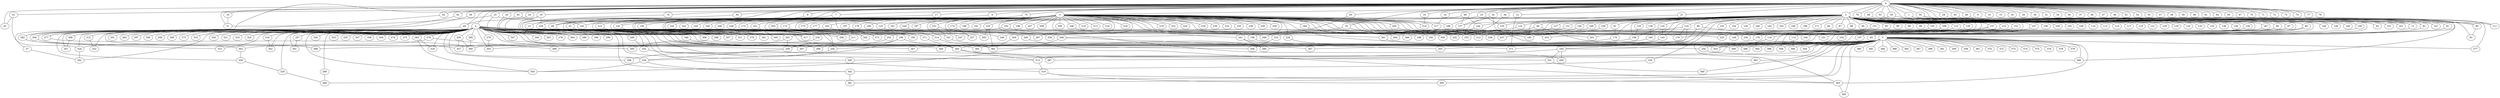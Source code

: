 
graph graphname {
    0 -- 1
0 -- 2
0 -- 3
0 -- 4
0 -- 5
0 -- 6
0 -- 7
0 -- 8
0 -- 9
0 -- 10
0 -- 11
0 -- 12
0 -- 13
0 -- 14
0 -- 15
0 -- 16
0 -- 17
0 -- 18
0 -- 19
0 -- 20
0 -- 21
0 -- 22
0 -- 23
0 -- 24
0 -- 25
0 -- 26
0 -- 27
0 -- 28
0 -- 29
0 -- 30
0 -- 31
0 -- 32
0 -- 33
0 -- 34
0 -- 35
0 -- 36
0 -- 37
0 -- 38
0 -- 39
0 -- 40
0 -- 41
0 -- 42
0 -- 43
0 -- 44
0 -- 45
0 -- 46
0 -- 47
0 -- 48
0 -- 49
0 -- 50
0 -- 51
0 -- 52
0 -- 53
0 -- 54
0 -- 55
0 -- 56
0 -- 57
0 -- 58
0 -- 59
0 -- 60
0 -- 61
0 -- 62
0 -- 63
0 -- 64
0 -- 65
0 -- 66
0 -- 67
0 -- 68
0 -- 69
0 -- 70
0 -- 71
0 -- 72
0 -- 73
0 -- 74
0 -- 75
0 -- 76
0 -- 77
0 -- 78
0 -- 79
0 -- 80
1 -- 81
1 -- 82
1 -- 83
1 -- 11
1 -- 366
2 -- 84
2 -- 85
2 -- 86
2 -- 87
2 -- 88
2 -- 89
2 -- 90
2 -- 91
2 -- 92
2 -- 93
2 -- 94
2 -- 95
2 -- 96
2 -- 97
2 -- 98
2 -- 99
2 -- 100
2 -- 101
2 -- 102
2 -- 103
2 -- 104
2 -- 105
2 -- 106
2 -- 107
2 -- 108
2 -- 109
2 -- 110
2 -- 111
2 -- 112
2 -- 113
2 -- 114
2 -- 115
2 -- 116
2 -- 117
2 -- 118
2 -- 119
2 -- 120
2 -- 121
2 -- 122
2 -- 123
2 -- 124
2 -- 125
2 -- 126
2 -- 127
2 -- 128
2 -- 129
2 -- 130
2 -- 131
2 -- 132
2 -- 133
2 -- 134
2 -- 135
2 -- 136
2 -- 137
2 -- 138
2 -- 139
2 -- 140
2 -- 141
2 -- 142
2 -- 143
2 -- 144
2 -- 145
2 -- 146
2 -- 147
2 -- 148
2 -- 149
2 -- 150
2 -- 151
2 -- 152
2 -- 153
2 -- 154
2 -- 155
2 -- 156
2 -- 157
2 -- 158
2 -- 159
2 -- 160
2 -- 161
2 -- 162
2 -- 163
2 -- 164
2 -- 165
2 -- 166
2 -- 167
2 -- 168
2 -- 169
2 -- 170
2 -- 171
2 -- 336
3 -- 172
3 -- 173
3 -- 174
3 -- 175
3 -- 176
3 -- 177
3 -- 178
3 -- 179
3 -- 180
3 -- 181
3 -- 182
3 -- 183
3 -- 184
3 -- 185
3 -- 186
3 -- 187
3 -- 188
3 -- 189
3 -- 190
3 -- 191
3 -- 192
3 -- 193
3 -- 194
3 -- 195
3 -- 196
3 -- 197
3 -- 198
3 -- 199
3 -- 200
3 -- 201
3 -- 202
3 -- 203
3 -- 204
3 -- 205
3 -- 206
3 -- 207
3 -- 208
3 -- 209
3 -- 210
3 -- 211
3 -- 212
3 -- 213
3 -- 214
3 -- 215
3 -- 216
3 -- 217
3 -- 218
3 -- 219
3 -- 220
3 -- 221
3 -- 222
3 -- 223
3 -- 224
3 -- 225
3 -- 226
3 -- 227
3 -- 228
3 -- 229
3 -- 230
3 -- 231
3 -- 232
3 -- 233
3 -- 234
3 -- 235
3 -- 236
3 -- 237
3 -- 238
3 -- 239
3 -- 240
3 -- 241
3 -- 242
3 -- 243
3 -- 244
3 -- 245
3 -- 246
3 -- 247
3 -- 248
3 -- 249
3 -- 250
3 -- 251
3 -- 252
3 -- 253
3 -- 254
3 -- 255
3 -- 256
3 -- 317
4 -- 257
4 -- 258
4 -- 259
4 -- 260
4 -- 261
4 -- 262
4 -- 263
4 -- 264
4 -- 265
4 -- 266
4 -- 267
4 -- 268
4 -- 269
4 -- 270
4 -- 271
4 -- 272
4 -- 273
4 -- 274
4 -- 275
4 -- 276
4 -- 277
4 -- 278
4 -- 279
4 -- 280
4 -- 281
4 -- 282
4 -- 283
4 -- 284
4 -- 285
4 -- 286
4 -- 287
4 -- 288
4 -- 289
4 -- 290
4 -- 291
4 -- 292
4 -- 293
4 -- 294
4 -- 295
4 -- 296
4 -- 297
4 -- 298
4 -- 299
4 -- 300
4 -- 301
4 -- 302
4 -- 303
4 -- 304
4 -- 305
4 -- 306
4 -- 307
4 -- 308
4 -- 309
4 -- 310
4 -- 311
4 -- 312
4 -- 313
4 -- 314
4 -- 315
4 -- 316
4 -- 317
4 -- 318
4 -- 319
4 -- 320
4 -- 321
4 -- 322
4 -- 323
4 -- 324
4 -- 325
4 -- 326
4 -- 327
4 -- 328
4 -- 329
4 -- 330
4 -- 331
4 -- 332
4 -- 333
4 -- 334
4 -- 335
4 -- 336
4 -- 337
4 -- 338
4 -- 339
4 -- 340
4 -- 341
4 -- 342
4 -- 343
4 -- 344
4 -- 345
4 -- 346
4 -- 347
4 -- 348
4 -- 349
4 -- 350
4 -- 351
4 -- 352
5 -- 384
5 -- 386
5 -- 387
5 -- 388
5 -- 389
5 -- 390
5 -- 385
5 -- 392
5 -- 393
5 -- 394
5 -- 395
5 -- 396
5 -- 397
5 -- 398
5 -- 399
5 -- 391
5 -- 353
5 -- 354
5 -- 355
5 -- 356
5 -- 357
5 -- 358
5 -- 359
5 -- 360
5 -- 361
5 -- 362
5 -- 363
5 -- 364
5 -- 365
5 -- 366
5 -- 367
5 -- 368
5 -- 369
5 -- 370
5 -- 371
5 -- 372
5 -- 373
5 -- 374
5 -- 375
5 -- 376
5 -- 377
5 -- 378
5 -- 379
5 -- 380
5 -- 381
5 -- 382
5 -- 383
6 -- 142
7 -- 13
7 -- 271
9 -- 22
11 -- 336
12 -- 371
14 -- 217
16 -- 51
17 -- 317
19 -- 311
19 -- 228
19 -- 345
20 -- 288
21 -- 185
22 -- 252
22 -- 362
23 -- 155
23 -- 189
24 -- 327
25 -- 308
25 -- 125
25 -- 51
27 -- 342
28 -- 377
30 -- 202
32 -- 260
32 -- 137
32 -- 396
33 -- 214
35 -- 256
35 -- 206
39 -- 82
39 -- 339
40 -- 111
41 -- 43
41 -- 324
42 -- 304
44 -- 261
45 -- 49
45 -- 145
46 -- 111
49 -- 277
50 -- 80
50 -- 141
53 -- 161
56 -- 277
62 -- 282
63 -- 206
66 -- 137
66 -- 144
66 -- 69
68 -- 101
69 -- 270
74 -- 202
75 -- 195
78 -- 92
80 -- 83
81 -- 221
82 -- 93
85 -- 313
85 -- 194
86 -- 303
86 -- 116
89 -- 354
89 -- 147
91 -- 170
94 -- 202
94 -- 364
97 -- 102
97 -- 285
103 -- 305
107 -- 112
108 -- 237
108 -- 225
109 -- 255
112 -- 394
115 -- 225
116 -- 250
116 -- 353
118 -- 158
120 -- 126
122 -- 287
123 -- 359
123 -- 253
124 -- 306
124 -- 212
124 -- 179
125 -- 314
127 -- 284
127 -- 188
129 -- 201
129 -- 176
131 -- 305
131 -- 348
134 -- 158
134 -- 143
136 -- 165
140 -- 266
140 -- 182
142 -- 258
143 -- 164
144 -- 261
144 -- 223
150 -- 343
151 -- 256
152 -- 336
157 -- 398
157 -- 185
158 -- 267
159 -- 179
164 -- 200
164 -- 292
164 -- 331
165 -- 340
167 -- 194
169 -- 232
170 -- 254
172 -- 195
174 -- 227
176 -- 363
183 -- 262
184 -- 305
186 -- 206
192 -- 198
192 -- 252
193 -- 211
197 -- 272
198 -- 353
199 -- 285
199 -- 334
199 -- 268
202 -- 258
202 -- 265
203 -- 298
204 -- 362
205 -- 336
211 -- 258
215 -- 234
215 -- 281
220 -- 362
220 -- 283
223 -- 306
226 -- 371
228 -- 234
231 -- 240
231 -- 341
234 -- 302
241 -- 390
241 -- 355
244 -- 247
250 -- 366
251 -- 345
252 -- 307
254 -- 296
257 -- 301
258 -- 334
260 -- 363
261 -- 369
271 -- 285
276 -- 324
276 -- 389
277 -- 385
279 -- 303
282 -- 315
282 -- 388
285 -- 383
285 -- 313
289 -- 332
293 -- 350
293 -- 318
295 -- 385
299 -- 368
302 -- 328
304 -- 357
309 -- 351
312 -- 322
313 -- 319
314 -- 362
316 -- 352
319 -- 363
319 -- 365
324 -- 342
328 -- 329
329 -- 368
330 -- 357
330 -- 385
331 -- 360
332 -- 387
334 -- 343
334 -- 350
341 -- 390
343 -- 381
346 -- 392
348 -- 350
348 -- 367
363 -- 395

}
